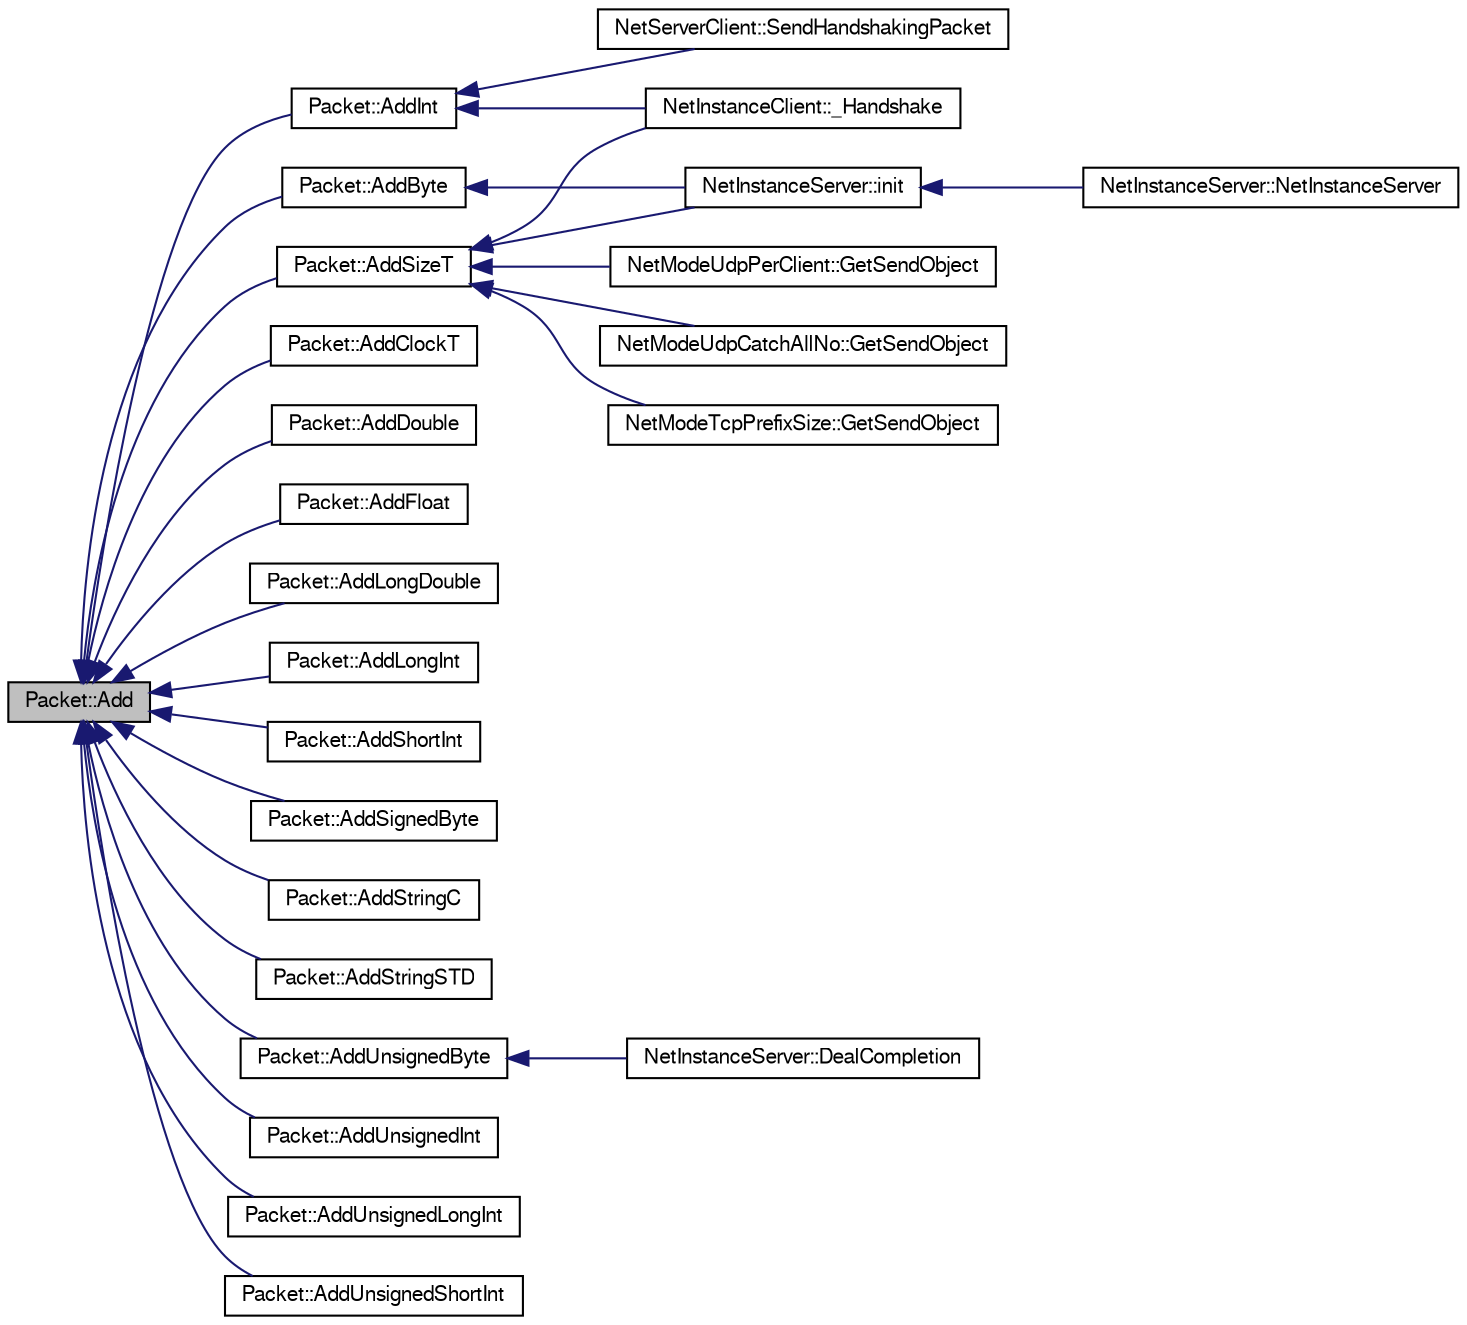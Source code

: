 digraph G
{
  edge [fontname="FreeSans",fontsize="10",labelfontname="FreeSans",labelfontsize="10"];
  node [fontname="FreeSans",fontsize="10",shape=record];
  rankdir=LR;
  Node1 [label="Packet::Add",height=0.2,width=0.4,color="black", fillcolor="grey75", style="filled" fontcolor="black"];
  Node1 -> Node2 [dir=back,color="midnightblue",fontsize="10",style="solid"];
  Node2 [label="Packet::AddByte",height=0.2,width=0.4,color="black", fillcolor="white", style="filled",URL="$class_packet.html#a2d14071eb6f733381d948e7b66d2638a"];
  Node2 -> Node3 [dir=back,color="midnightblue",fontsize="10",style="solid"];
  Node3 [label="NetInstanceServer::init",height=0.2,width=0.4,color="black", fillcolor="white", style="filled",URL="$class_net_instance_server.html#aec1cb62dd80e73771a00d0f7a0ad47ba"];
  Node3 -> Node4 [dir=back,color="midnightblue",fontsize="10",style="solid"];
  Node4 [label="NetInstanceServer::NetInstanceServer",height=0.2,width=0.4,color="black", fillcolor="white", style="filled",URL="$class_net_instance_server.html#afb65fda21c651d12b0027c0c7be3de6a"];
  Node1 -> Node5 [dir=back,color="midnightblue",fontsize="10",style="solid"];
  Node5 [label="Packet::AddClockT",height=0.2,width=0.4,color="black", fillcolor="white", style="filled",URL="$class_packet.html#a3122eeb38469160ac91459e893d244fc"];
  Node1 -> Node6 [dir=back,color="midnightblue",fontsize="10",style="solid"];
  Node6 [label="Packet::AddDouble",height=0.2,width=0.4,color="black", fillcolor="white", style="filled",URL="$class_packet.html#a1e237aba0a70afb0b5094663bc71adea"];
  Node1 -> Node7 [dir=back,color="midnightblue",fontsize="10",style="solid"];
  Node7 [label="Packet::AddFloat",height=0.2,width=0.4,color="black", fillcolor="white", style="filled",URL="$class_packet.html#a2ed356b0fe5adfc224d52c5d4b1b5d2e"];
  Node1 -> Node8 [dir=back,color="midnightblue",fontsize="10",style="solid"];
  Node8 [label="Packet::AddInt",height=0.2,width=0.4,color="black", fillcolor="white", style="filled",URL="$class_packet.html#aa82c60bdee302200de5d782120444556"];
  Node8 -> Node9 [dir=back,color="midnightblue",fontsize="10",style="solid"];
  Node9 [label="NetInstanceClient::_Handshake",height=0.2,width=0.4,color="black", fillcolor="white", style="filled",URL="$class_net_instance_client.html#a6e22c2ad45d20637c96205472b36fbd7"];
  Node8 -> Node10 [dir=back,color="midnightblue",fontsize="10",style="solid"];
  Node10 [label="NetServerClient::SendHandshakingPacket",height=0.2,width=0.4,color="black", fillcolor="white", style="filled",URL="$class_net_server_client.html#a3421b76c89bf79a2f8d6c9b7225aac45"];
  Node1 -> Node11 [dir=back,color="midnightblue",fontsize="10",style="solid"];
  Node11 [label="Packet::AddLongDouble",height=0.2,width=0.4,color="black", fillcolor="white", style="filled",URL="$class_packet.html#a56d9031db5849ef6c698307cecf51f66"];
  Node1 -> Node12 [dir=back,color="midnightblue",fontsize="10",style="solid"];
  Node12 [label="Packet::AddLongInt",height=0.2,width=0.4,color="black", fillcolor="white", style="filled",URL="$class_packet.html#a2cf1c859eb38c8bd70cddd15784c3cdf"];
  Node1 -> Node13 [dir=back,color="midnightblue",fontsize="10",style="solid"];
  Node13 [label="Packet::AddShortInt",height=0.2,width=0.4,color="black", fillcolor="white", style="filled",URL="$class_packet.html#adecd7034cc2c17f7b5f874a76a90296d"];
  Node1 -> Node14 [dir=back,color="midnightblue",fontsize="10",style="solid"];
  Node14 [label="Packet::AddSignedByte",height=0.2,width=0.4,color="black", fillcolor="white", style="filled",URL="$class_packet.html#aad1adb2adfbff44a8bb6e2e5dd21bba7"];
  Node1 -> Node15 [dir=back,color="midnightblue",fontsize="10",style="solid"];
  Node15 [label="Packet::AddSizeT",height=0.2,width=0.4,color="black", fillcolor="white", style="filled",URL="$class_packet.html#a791f7b6b352e84b1848a8593e9652fe6"];
  Node15 -> Node9 [dir=back,color="midnightblue",fontsize="10",style="solid"];
  Node15 -> Node16 [dir=back,color="midnightblue",fontsize="10",style="solid"];
  Node16 [label="NetModeUdpPerClient::GetSendObject",height=0.2,width=0.4,color="black", fillcolor="white", style="filled",URL="$class_net_mode_udp_per_client.html#a6a6a8cd7ebf9d72760b2f328a64e5a0e"];
  Node15 -> Node17 [dir=back,color="midnightblue",fontsize="10",style="solid"];
  Node17 [label="NetModeUdpCatchAllNo::GetSendObject",height=0.2,width=0.4,color="black", fillcolor="white", style="filled",URL="$class_net_mode_udp_catch_all_no.html#a32447c9f1e407a509e3b0179f50fab5c"];
  Node15 -> Node18 [dir=back,color="midnightblue",fontsize="10",style="solid"];
  Node18 [label="NetModeTcpPrefixSize::GetSendObject",height=0.2,width=0.4,color="black", fillcolor="white", style="filled",URL="$class_net_mode_tcp_prefix_size.html#ab1c734f295e365dce076f68a162d169a"];
  Node15 -> Node3 [dir=back,color="midnightblue",fontsize="10",style="solid"];
  Node1 -> Node19 [dir=back,color="midnightblue",fontsize="10",style="solid"];
  Node19 [label="Packet::AddStringC",height=0.2,width=0.4,color="black", fillcolor="white", style="filled",URL="$class_packet.html#a24cb4876fab24a4404d2e0f28a7c45ed"];
  Node1 -> Node20 [dir=back,color="midnightblue",fontsize="10",style="solid"];
  Node20 [label="Packet::AddStringSTD",height=0.2,width=0.4,color="black", fillcolor="white", style="filled",URL="$class_packet.html#a30f187b95a60033a138e3e088815a9d3"];
  Node1 -> Node21 [dir=back,color="midnightblue",fontsize="10",style="solid"];
  Node21 [label="Packet::AddUnsignedByte",height=0.2,width=0.4,color="black", fillcolor="white", style="filled",URL="$class_packet.html#aaba9c19da4d5a61c136002dac79c6151"];
  Node21 -> Node22 [dir=back,color="midnightblue",fontsize="10",style="solid"];
  Node22 [label="NetInstanceServer::DealCompletion",height=0.2,width=0.4,color="black", fillcolor="white", style="filled",URL="$class_net_instance_server.html#ab4c3cb083bd951db393538c811d6e4bd"];
  Node1 -> Node23 [dir=back,color="midnightblue",fontsize="10",style="solid"];
  Node23 [label="Packet::AddUnsignedInt",height=0.2,width=0.4,color="black", fillcolor="white", style="filled",URL="$class_packet.html#af60bf7a66eab04c47c78ebbb0adc9408"];
  Node1 -> Node24 [dir=back,color="midnightblue",fontsize="10",style="solid"];
  Node24 [label="Packet::AddUnsignedLongInt",height=0.2,width=0.4,color="black", fillcolor="white", style="filled",URL="$class_packet.html#a99c586336c91d894402bd2feda92b4bf"];
  Node1 -> Node25 [dir=back,color="midnightblue",fontsize="10",style="solid"];
  Node25 [label="Packet::AddUnsignedShortInt",height=0.2,width=0.4,color="black", fillcolor="white", style="filled",URL="$class_packet.html#af5bac33fb227463a4b80c5d1cae500c1"];
}
